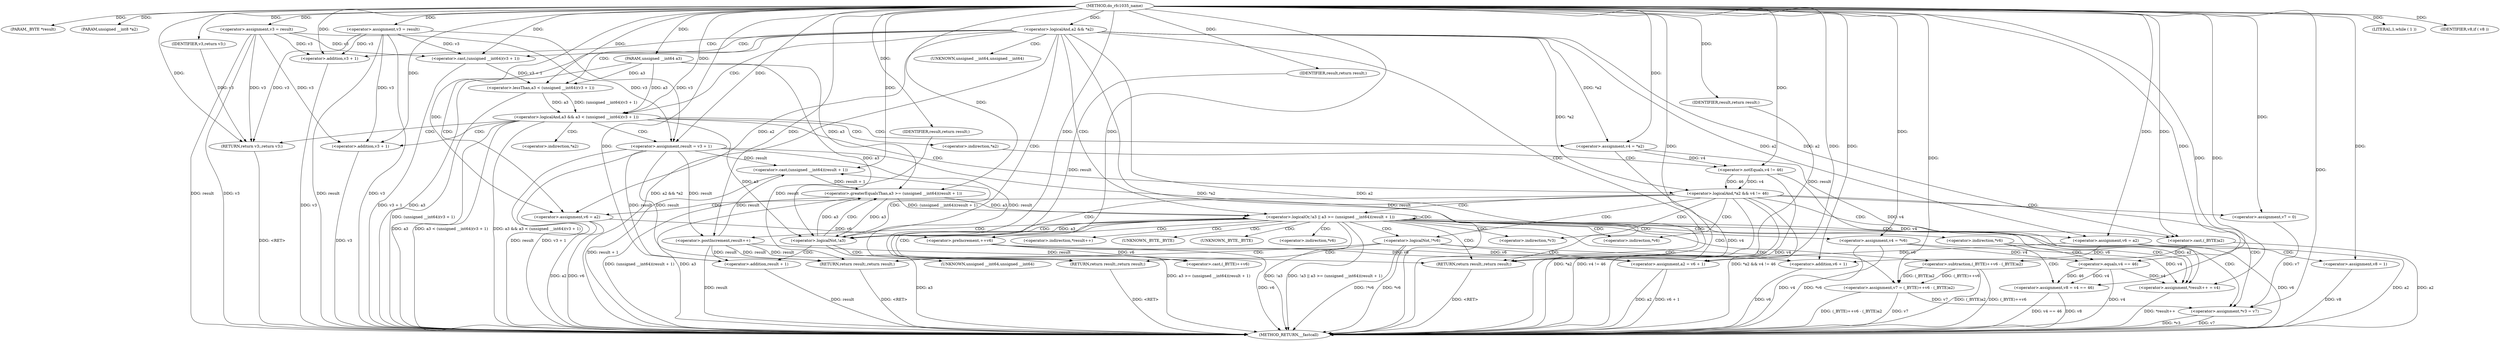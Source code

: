 digraph do_rfc1035_name {  
"1000106" [label = "(METHOD,do_rfc1035_name)" ]
"1000235" [label = "(METHOD_RETURN,__fastcall)" ]
"1000107" [label = "(PARAM,_BYTE *result)" ]
"1000108" [label = "(PARAM,unsigned __int8 *a2)" ]
"1000109" [label = "(PARAM,unsigned __int64 a3)" ]
"1000116" [label = "(<operator>.assignment,v3 = result)" ]
"1000120" [label = "(<operator>.logicalAnd,a2 && *a2)" ]
"1000126" [label = "(LITERAL,1,while ( 1 ))" ]
"1000129" [label = "(<operator>.logicalAnd,a3 && a3 < (unsigned __int64)(v3 + 1))" ]
"1000131" [label = "(<operator>.lessThan,a3 < (unsigned __int64)(v3 + 1))" ]
"1000133" [label = "(<operator>.cast,(unsigned __int64)(v3 + 1))" ]
"1000135" [label = "(<operator>.addition,v3 + 1)" ]
"1000138" [label = "(RETURN,return v3;,return v3;)" ]
"1000139" [label = "(IDENTIFIER,v3,return v3;)" ]
"1000140" [label = "(<operator>.assignment,result = v3 + 1)" ]
"1000142" [label = "(<operator>.addition,v3 + 1)" ]
"1000145" [label = "(<operator>.assignment,v4 = *a2)" ]
"1000150" [label = "(<operator>.logicalAnd,*a2 && v4 != 46)" ]
"1000153" [label = "(<operator>.notEquals,v4 != 46)" ]
"1000157" [label = "(<operator>.assignment,v6 = a2)" ]
"1000160" [label = "(<operator>.assignment,v7 = 0)" ]
"1000164" [label = "(<operator>.assignment,*v3 = v7)" ]
"1000169" [label = "(<operator>.logicalNot,!*v6)" ]
"1000172" [label = "(RETURN,return result;,return result;)" ]
"1000173" [label = "(IDENTIFIER,result,return result;)" ]
"1000174" [label = "(<operator>.assignment,a2 = v6 + 1)" ]
"1000176" [label = "(<operator>.addition,v6 + 1)" ]
"1000179" [label = "(RETURN,return result;,return result;)" ]
"1000180" [label = "(IDENTIFIER,result,return result;)" ]
"1000181" [label = "(<operator>.assignment,v3 = result)" ]
"1000184" [label = "(<operator>.assignment,v6 = a2)" ]
"1000188" [label = "(<operator>.logicalOr,!a3 || a3 >= (unsigned __int64)(result + 1))" ]
"1000189" [label = "(<operator>.logicalNot,!a3)" ]
"1000191" [label = "(<operator>.greaterEqualsThan,a3 >= (unsigned __int64)(result + 1))" ]
"1000193" [label = "(<operator>.cast,(unsigned __int64)(result + 1))" ]
"1000195" [label = "(<operator>.addition,result + 1)" ]
"1000199" [label = "(<operator>.assignment,*result++ = v4)" ]
"1000201" [label = "(<operator>.postIncrement,result++)" ]
"1000204" [label = "(<operator>.assignment,v7 = (_BYTE)++v6 - (_BYTE)a2)" ]
"1000206" [label = "(<operator>.subtraction,(_BYTE)++v6 - (_BYTE)a2)" ]
"1000207" [label = "(<operator>.cast,(_BYTE)++v6)" ]
"1000209" [label = "(<operator>.preIncrement,++v6)" ]
"1000211" [label = "(<operator>.cast,(_BYTE)a2)" ]
"1000214" [label = "(<operator>.assignment,v4 = *v6)" ]
"1000221" [label = "(<operator>.assignment,v8 = v4 == 46)" ]
"1000223" [label = "(<operator>.equals,v4 == 46)" ]
"1000227" [label = "(<operator>.assignment,v8 = 1)" ]
"1000231" [label = "(IDENTIFIER,v8,if ( v8 ))" ]
"1000233" [label = "(RETURN,return result;,return result;)" ]
"1000234" [label = "(IDENTIFIER,result,return result;)" ]
"1000134" [label = "(UNKNOWN,unsigned __int64,unsigned __int64)" ]
"1000147" [label = "(<operator>.indirection,*a2)" ]
"1000151" [label = "(<operator>.indirection,*a2)" ]
"1000165" [label = "(<operator>.indirection,*v3)" ]
"1000170" [label = "(<operator>.indirection,*v6)" ]
"1000194" [label = "(UNKNOWN,unsigned __int64,unsigned __int64)" ]
"1000200" [label = "(<operator>.indirection,*result++)" ]
"1000208" [label = "(UNKNOWN,_BYTE,_BYTE)" ]
"1000212" [label = "(UNKNOWN,_BYTE,_BYTE)" ]
"1000216" [label = "(<operator>.indirection,*v6)" ]
"1000219" [label = "(<operator>.indirection,*v6)" ]
  "1000138" -> "1000235"  [ label = "DDG: <RET>"] 
  "1000129" -> "1000235"  [ label = "DDG: a3"] 
  "1000169" -> "1000235"  [ label = "DDG: *v6"] 
  "1000227" -> "1000235"  [ label = "DDG: v8"] 
  "1000164" -> "1000235"  [ label = "DDG: v7"] 
  "1000135" -> "1000235"  [ label = "DDG: v3"] 
  "1000142" -> "1000235"  [ label = "DDG: v3"] 
  "1000204" -> "1000235"  [ label = "DDG: v7"] 
  "1000199" -> "1000235"  [ label = "DDG: *result++"] 
  "1000188" -> "1000235"  [ label = "DDG: a3 >= (unsigned __int64)(result + 1)"] 
  "1000116" -> "1000235"  [ label = "DDG: v3"] 
  "1000120" -> "1000235"  [ label = "DDG: a2 && *a2"] 
  "1000109" -> "1000235"  [ label = "DDG: a3"] 
  "1000221" -> "1000235"  [ label = "DDG: v4 == 46"] 
  "1000188" -> "1000235"  [ label = "DDG: !a3"] 
  "1000116" -> "1000235"  [ label = "DDG: result"] 
  "1000120" -> "1000235"  [ label = "DDG: *a2"] 
  "1000140" -> "1000235"  [ label = "DDG: v3 + 1"] 
  "1000211" -> "1000235"  [ label = "DDG: a2"] 
  "1000206" -> "1000235"  [ label = "DDG: (_BYTE)a2"] 
  "1000120" -> "1000235"  [ label = "DDG: a2"] 
  "1000181" -> "1000235"  [ label = "DDG: result"] 
  "1000131" -> "1000235"  [ label = "DDG: (unsigned __int64)(v3 + 1)"] 
  "1000150" -> "1000235"  [ label = "DDG: v4 != 46"] 
  "1000223" -> "1000235"  [ label = "DDG: v4"] 
  "1000150" -> "1000235"  [ label = "DDG: *a2 && v4 != 46"] 
  "1000181" -> "1000235"  [ label = "DDG: v3"] 
  "1000157" -> "1000235"  [ label = "DDG: v6"] 
  "1000189" -> "1000235"  [ label = "DDG: a3"] 
  "1000214" -> "1000235"  [ label = "DDG: v4"] 
  "1000157" -> "1000235"  [ label = "DDG: a2"] 
  "1000184" -> "1000235"  [ label = "DDG: v6"] 
  "1000206" -> "1000235"  [ label = "DDG: (_BYTE)++v6"] 
  "1000221" -> "1000235"  [ label = "DDG: v8"] 
  "1000191" -> "1000235"  [ label = "DDG: (unsigned __int64)(result + 1)"] 
  "1000129" -> "1000235"  [ label = "DDG: a3 < (unsigned __int64)(v3 + 1)"] 
  "1000188" -> "1000235"  [ label = "DDG: !a3 || a3 >= (unsigned __int64)(result + 1)"] 
  "1000133" -> "1000235"  [ label = "DDG: v3 + 1"] 
  "1000140" -> "1000235"  [ label = "DDG: result"] 
  "1000191" -> "1000235"  [ label = "DDG: a3"] 
  "1000204" -> "1000235"  [ label = "DDG: (_BYTE)++v6 - (_BYTE)a2"] 
  "1000176" -> "1000235"  [ label = "DDG: v6"] 
  "1000174" -> "1000235"  [ label = "DDG: v6 + 1"] 
  "1000195" -> "1000235"  [ label = "DDG: result"] 
  "1000169" -> "1000235"  [ label = "DDG: !*v6"] 
  "1000214" -> "1000235"  [ label = "DDG: *v6"] 
  "1000129" -> "1000235"  [ label = "DDG: a3 && a3 < (unsigned __int64)(v3 + 1)"] 
  "1000209" -> "1000235"  [ label = "DDG: v6"] 
  "1000193" -> "1000235"  [ label = "DDG: result + 1"] 
  "1000174" -> "1000235"  [ label = "DDG: a2"] 
  "1000201" -> "1000235"  [ label = "DDG: result"] 
  "1000153" -> "1000235"  [ label = "DDG: v4"] 
  "1000145" -> "1000235"  [ label = "DDG: v4"] 
  "1000164" -> "1000235"  [ label = "DDG: *v3"] 
  "1000150" -> "1000235"  [ label = "DDG: *a2"] 
  "1000184" -> "1000235"  [ label = "DDG: a2"] 
  "1000179" -> "1000235"  [ label = "DDG: <RET>"] 
  "1000233" -> "1000235"  [ label = "DDG: <RET>"] 
  "1000172" -> "1000235"  [ label = "DDG: <RET>"] 
  "1000106" -> "1000107"  [ label = "DDG: "] 
  "1000106" -> "1000108"  [ label = "DDG: "] 
  "1000106" -> "1000109"  [ label = "DDG: "] 
  "1000106" -> "1000116"  [ label = "DDG: "] 
  "1000106" -> "1000120"  [ label = "DDG: "] 
  "1000106" -> "1000126"  [ label = "DDG: "] 
  "1000131" -> "1000129"  [ label = "DDG: a3"] 
  "1000109" -> "1000129"  [ label = "DDG: a3"] 
  "1000106" -> "1000129"  [ label = "DDG: "] 
  "1000131" -> "1000129"  [ label = "DDG: (unsigned __int64)(v3 + 1)"] 
  "1000109" -> "1000131"  [ label = "DDG: a3"] 
  "1000106" -> "1000131"  [ label = "DDG: "] 
  "1000133" -> "1000131"  [ label = "DDG: v3 + 1"] 
  "1000116" -> "1000133"  [ label = "DDG: v3"] 
  "1000181" -> "1000133"  [ label = "DDG: v3"] 
  "1000106" -> "1000133"  [ label = "DDG: "] 
  "1000116" -> "1000135"  [ label = "DDG: v3"] 
  "1000181" -> "1000135"  [ label = "DDG: v3"] 
  "1000106" -> "1000135"  [ label = "DDG: "] 
  "1000139" -> "1000138"  [ label = "DDG: v3"] 
  "1000116" -> "1000138"  [ label = "DDG: v3"] 
  "1000181" -> "1000138"  [ label = "DDG: v3"] 
  "1000106" -> "1000138"  [ label = "DDG: "] 
  "1000106" -> "1000139"  [ label = "DDG: "] 
  "1000116" -> "1000140"  [ label = "DDG: v3"] 
  "1000181" -> "1000140"  [ label = "DDG: v3"] 
  "1000106" -> "1000140"  [ label = "DDG: "] 
  "1000116" -> "1000142"  [ label = "DDG: v3"] 
  "1000181" -> "1000142"  [ label = "DDG: v3"] 
  "1000106" -> "1000142"  [ label = "DDG: "] 
  "1000120" -> "1000145"  [ label = "DDG: *a2"] 
  "1000106" -> "1000145"  [ label = "DDG: "] 
  "1000120" -> "1000150"  [ label = "DDG: *a2"] 
  "1000153" -> "1000150"  [ label = "DDG: v4"] 
  "1000153" -> "1000150"  [ label = "DDG: 46"] 
  "1000145" -> "1000153"  [ label = "DDG: v4"] 
  "1000106" -> "1000153"  [ label = "DDG: "] 
  "1000120" -> "1000157"  [ label = "DDG: a2"] 
  "1000106" -> "1000157"  [ label = "DDG: "] 
  "1000106" -> "1000160"  [ label = "DDG: "] 
  "1000160" -> "1000164"  [ label = "DDG: v7"] 
  "1000204" -> "1000164"  [ label = "DDG: v7"] 
  "1000106" -> "1000164"  [ label = "DDG: "] 
  "1000173" -> "1000172"  [ label = "DDG: result"] 
  "1000140" -> "1000172"  [ label = "DDG: result"] 
  "1000201" -> "1000172"  [ label = "DDG: result"] 
  "1000106" -> "1000173"  [ label = "DDG: "] 
  "1000157" -> "1000174"  [ label = "DDG: v6"] 
  "1000209" -> "1000174"  [ label = "DDG: v6"] 
  "1000106" -> "1000174"  [ label = "DDG: "] 
  "1000157" -> "1000176"  [ label = "DDG: v6"] 
  "1000209" -> "1000176"  [ label = "DDG: v6"] 
  "1000106" -> "1000176"  [ label = "DDG: "] 
  "1000180" -> "1000179"  [ label = "DDG: result"] 
  "1000140" -> "1000179"  [ label = "DDG: result"] 
  "1000201" -> "1000179"  [ label = "DDG: result"] 
  "1000106" -> "1000180"  [ label = "DDG: "] 
  "1000106" -> "1000181"  [ label = "DDG: "] 
  "1000120" -> "1000184"  [ label = "DDG: a2"] 
  "1000106" -> "1000184"  [ label = "DDG: "] 
  "1000189" -> "1000188"  [ label = "DDG: a3"] 
  "1000129" -> "1000189"  [ label = "DDG: a3"] 
  "1000191" -> "1000189"  [ label = "DDG: a3"] 
  "1000109" -> "1000189"  [ label = "DDG: a3"] 
  "1000106" -> "1000189"  [ label = "DDG: "] 
  "1000191" -> "1000188"  [ label = "DDG: a3"] 
  "1000191" -> "1000188"  [ label = "DDG: (unsigned __int64)(result + 1)"] 
  "1000189" -> "1000191"  [ label = "DDG: a3"] 
  "1000109" -> "1000191"  [ label = "DDG: a3"] 
  "1000106" -> "1000191"  [ label = "DDG: "] 
  "1000193" -> "1000191"  [ label = "DDG: result + 1"] 
  "1000140" -> "1000193"  [ label = "DDG: result"] 
  "1000201" -> "1000193"  [ label = "DDG: result"] 
  "1000106" -> "1000193"  [ label = "DDG: "] 
  "1000140" -> "1000195"  [ label = "DDG: result"] 
  "1000201" -> "1000195"  [ label = "DDG: result"] 
  "1000106" -> "1000195"  [ label = "DDG: "] 
  "1000223" -> "1000199"  [ label = "DDG: v4"] 
  "1000214" -> "1000199"  [ label = "DDG: v4"] 
  "1000153" -> "1000199"  [ label = "DDG: v4"] 
  "1000145" -> "1000199"  [ label = "DDG: v4"] 
  "1000106" -> "1000199"  [ label = "DDG: "] 
  "1000140" -> "1000201"  [ label = "DDG: result"] 
  "1000106" -> "1000201"  [ label = "DDG: "] 
  "1000206" -> "1000204"  [ label = "DDG: (_BYTE)++v6"] 
  "1000206" -> "1000204"  [ label = "DDG: (_BYTE)a2"] 
  "1000106" -> "1000204"  [ label = "DDG: "] 
  "1000209" -> "1000207"  [ label = "DDG: v6"] 
  "1000184" -> "1000209"  [ label = "DDG: v6"] 
  "1000106" -> "1000209"  [ label = "DDG: "] 
  "1000211" -> "1000206"  [ label = "DDG: a2"] 
  "1000106" -> "1000211"  [ label = "DDG: "] 
  "1000120" -> "1000211"  [ label = "DDG: a2"] 
  "1000106" -> "1000214"  [ label = "DDG: "] 
  "1000223" -> "1000221"  [ label = "DDG: v4"] 
  "1000223" -> "1000221"  [ label = "DDG: 46"] 
  "1000106" -> "1000221"  [ label = "DDG: "] 
  "1000214" -> "1000223"  [ label = "DDG: v4"] 
  "1000106" -> "1000223"  [ label = "DDG: "] 
  "1000106" -> "1000227"  [ label = "DDG: "] 
  "1000106" -> "1000231"  [ label = "DDG: "] 
  "1000234" -> "1000233"  [ label = "DDG: result"] 
  "1000140" -> "1000233"  [ label = "DDG: result"] 
  "1000201" -> "1000233"  [ label = "DDG: result"] 
  "1000106" -> "1000233"  [ label = "DDG: "] 
  "1000106" -> "1000234"  [ label = "DDG: "] 
  "1000120" -> "1000233"  [ label = "CDG: "] 
  "1000120" -> "1000189"  [ label = "CDG: "] 
  "1000120" -> "1000188"  [ label = "CDG: "] 
  "1000120" -> "1000184"  [ label = "CDG: "] 
  "1000120" -> "1000129"  [ label = "CDG: "] 
  "1000120" -> "1000135"  [ label = "CDG: "] 
  "1000120" -> "1000134"  [ label = "CDG: "] 
  "1000120" -> "1000133"  [ label = "CDG: "] 
  "1000120" -> "1000131"  [ label = "CDG: "] 
  "1000129" -> "1000142"  [ label = "CDG: "] 
  "1000129" -> "1000140"  [ label = "CDG: "] 
  "1000129" -> "1000138"  [ label = "CDG: "] 
  "1000129" -> "1000151"  [ label = "CDG: "] 
  "1000129" -> "1000150"  [ label = "CDG: "] 
  "1000129" -> "1000147"  [ label = "CDG: "] 
  "1000129" -> "1000145"  [ label = "CDG: "] 
  "1000150" -> "1000170"  [ label = "CDG: "] 
  "1000150" -> "1000169"  [ label = "CDG: "] 
  "1000150" -> "1000165"  [ label = "CDG: "] 
  "1000150" -> "1000164"  [ label = "CDG: "] 
  "1000150" -> "1000189"  [ label = "CDG: "] 
  "1000150" -> "1000188"  [ label = "CDG: "] 
  "1000150" -> "1000184"  [ label = "CDG: "] 
  "1000150" -> "1000160"  [ label = "CDG: "] 
  "1000150" -> "1000157"  [ label = "CDG: "] 
  "1000151" -> "1000153"  [ label = "CDG: "] 
  "1000169" -> "1000176"  [ label = "CDG: "] 
  "1000169" -> "1000174"  [ label = "CDG: "] 
  "1000169" -> "1000172"  [ label = "CDG: "] 
  "1000169" -> "1000179"  [ label = "CDG: "] 
  "1000188" -> "1000208"  [ label = "CDG: "] 
  "1000188" -> "1000207"  [ label = "CDG: "] 
  "1000188" -> "1000206"  [ label = "CDG: "] 
  "1000188" -> "1000204"  [ label = "CDG: "] 
  "1000188" -> "1000201"  [ label = "CDG: "] 
  "1000188" -> "1000200"  [ label = "CDG: "] 
  "1000188" -> "1000199"  [ label = "CDG: "] 
  "1000188" -> "1000219"  [ label = "CDG: "] 
  "1000188" -> "1000216"  [ label = "CDG: "] 
  "1000188" -> "1000214"  [ label = "CDG: "] 
  "1000188" -> "1000212"  [ label = "CDG: "] 
  "1000188" -> "1000211"  [ label = "CDG: "] 
  "1000188" -> "1000209"  [ label = "CDG: "] 
  "1000188" -> "1000233"  [ label = "CDG: "] 
  "1000188" -> "1000170"  [ label = "CDG: "] 
  "1000188" -> "1000169"  [ label = "CDG: "] 
  "1000188" -> "1000165"  [ label = "CDG: "] 
  "1000188" -> "1000164"  [ label = "CDG: "] 
  "1000188" -> "1000189"  [ label = "CDG: "] 
  "1000188" -> "1000188"  [ label = "CDG: "] 
  "1000189" -> "1000191"  [ label = "CDG: "] 
  "1000189" -> "1000195"  [ label = "CDG: "] 
  "1000189" -> "1000194"  [ label = "CDG: "] 
  "1000189" -> "1000193"  [ label = "CDG: "] 
  "1000219" -> "1000223"  [ label = "CDG: "] 
  "1000219" -> "1000221"  [ label = "CDG: "] 
  "1000219" -> "1000227"  [ label = "CDG: "] 
}
